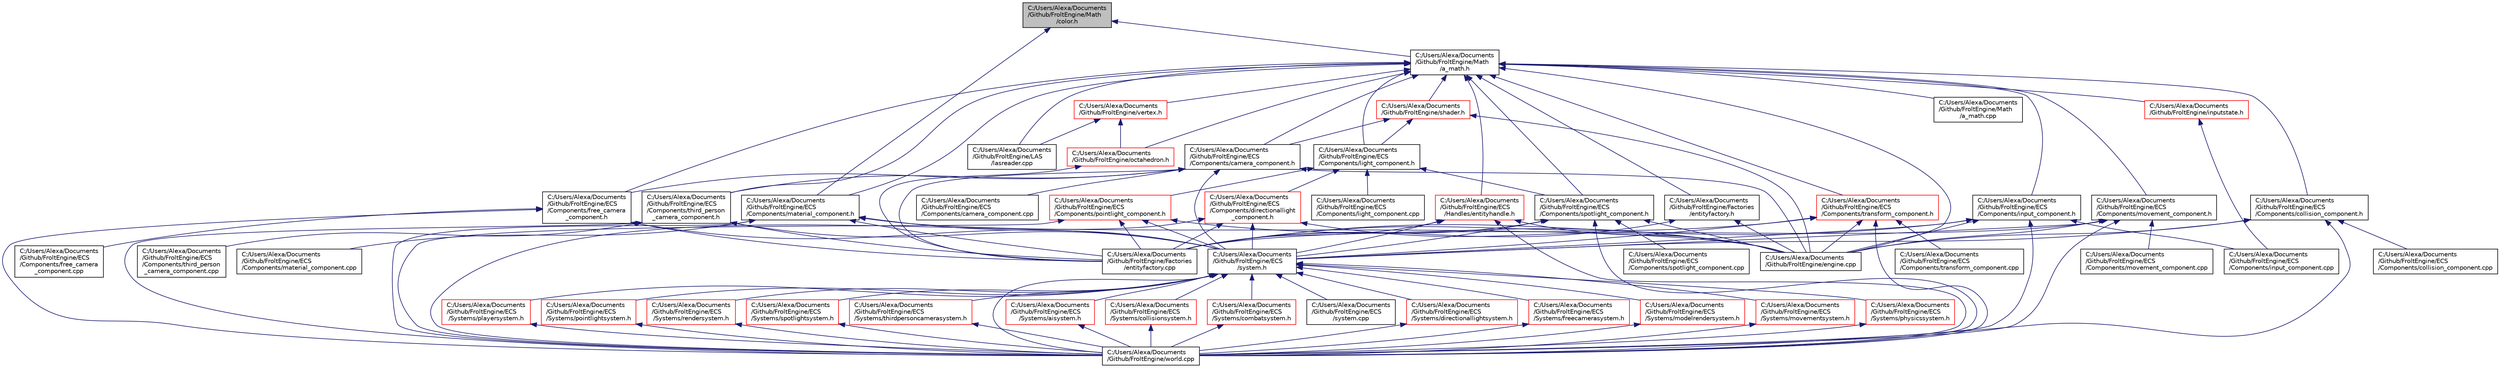 digraph "C:/Users/Alexa/Documents/Github/FroltEngine/Math/color.h"
{
  edge [fontname="Helvetica",fontsize="10",labelfontname="Helvetica",labelfontsize="10"];
  node [fontname="Helvetica",fontsize="10",shape=record];
  Node6 [label="C:/Users/Alexa/Documents\l/Github/FroltEngine/Math\l/color.h",height=0.2,width=0.4,color="black", fillcolor="grey75", style="filled", fontcolor="black"];
  Node6 -> Node7 [dir="back",color="midnightblue",fontsize="10",style="solid",fontname="Helvetica"];
  Node7 [label="C:/Users/Alexa/Documents\l/Github/FroltEngine/ECS\l/Components/material_component.h",height=0.2,width=0.4,color="black", fillcolor="white", style="filled",URL="$material__component_8h.html"];
  Node7 -> Node8 [dir="back",color="midnightblue",fontsize="10",style="solid",fontname="Helvetica"];
  Node8 [label="C:/Users/Alexa/Documents\l/Github/FroltEngine/ECS\l/Components/material_component.cpp",height=0.2,width=0.4,color="black", fillcolor="white", style="filled",URL="$material__component_8cpp.html"];
  Node7 -> Node9 [dir="back",color="midnightblue",fontsize="10",style="solid",fontname="Helvetica"];
  Node9 [label="C:/Users/Alexa/Documents\l/Github/FroltEngine/ECS\l/system.h",height=0.2,width=0.4,color="black", fillcolor="white", style="filled",URL="$system_8h.html"];
  Node9 -> Node10 [dir="back",color="midnightblue",fontsize="10",style="solid",fontname="Helvetica"];
  Node10 [label="C:/Users/Alexa/Documents\l/Github/FroltEngine/ECS\l/system.cpp",height=0.2,width=0.4,color="black", fillcolor="white", style="filled",URL="$system_8cpp.html"];
  Node9 -> Node11 [dir="back",color="midnightblue",fontsize="10",style="solid",fontname="Helvetica"];
  Node11 [label="C:/Users/Alexa/Documents\l/Github/FroltEngine/ECS\l/Systems/aisystem.h",height=0.2,width=0.4,color="red", fillcolor="white", style="filled",URL="$aisystem_8h.html"];
  Node11 -> Node13 [dir="back",color="midnightblue",fontsize="10",style="solid",fontname="Helvetica"];
  Node13 [label="C:/Users/Alexa/Documents\l/Github/FroltEngine/world.cpp",height=0.2,width=0.4,color="black", fillcolor="white", style="filled",URL="$world_8cpp.html"];
  Node9 -> Node14 [dir="back",color="midnightblue",fontsize="10",style="solid",fontname="Helvetica"];
  Node14 [label="C:/Users/Alexa/Documents\l/Github/FroltEngine/ECS\l/Systems/collisionsystem.h",height=0.2,width=0.4,color="red", fillcolor="white", style="filled",URL="$collisionsystem_8h.html"];
  Node14 -> Node13 [dir="back",color="midnightblue",fontsize="10",style="solid",fontname="Helvetica"];
  Node9 -> Node16 [dir="back",color="midnightblue",fontsize="10",style="solid",fontname="Helvetica"];
  Node16 [label="C:/Users/Alexa/Documents\l/Github/FroltEngine/ECS\l/Systems/combatsystem.h",height=0.2,width=0.4,color="red", fillcolor="white", style="filled",URL="$combatsystem_8h.html"];
  Node16 -> Node13 [dir="back",color="midnightblue",fontsize="10",style="solid",fontname="Helvetica"];
  Node9 -> Node18 [dir="back",color="midnightblue",fontsize="10",style="solid",fontname="Helvetica"];
  Node18 [label="C:/Users/Alexa/Documents\l/Github/FroltEngine/ECS\l/Systems/directionallightsystem.h",height=0.2,width=0.4,color="red", fillcolor="white", style="filled",URL="$directionallightsystem_8h.html"];
  Node18 -> Node13 [dir="back",color="midnightblue",fontsize="10",style="solid",fontname="Helvetica"];
  Node9 -> Node20 [dir="back",color="midnightblue",fontsize="10",style="solid",fontname="Helvetica"];
  Node20 [label="C:/Users/Alexa/Documents\l/Github/FroltEngine/ECS\l/Systems/freecamerasystem.h",height=0.2,width=0.4,color="red", fillcolor="white", style="filled",URL="$freecamerasystem_8h.html"];
  Node20 -> Node13 [dir="back",color="midnightblue",fontsize="10",style="solid",fontname="Helvetica"];
  Node9 -> Node22 [dir="back",color="midnightblue",fontsize="10",style="solid",fontname="Helvetica"];
  Node22 [label="C:/Users/Alexa/Documents\l/Github/FroltEngine/ECS\l/Systems/modelrendersystem.h",height=0.2,width=0.4,color="red", fillcolor="white", style="filled",URL="$modelrendersystem_8h.html"];
  Node22 -> Node13 [dir="back",color="midnightblue",fontsize="10",style="solid",fontname="Helvetica"];
  Node9 -> Node24 [dir="back",color="midnightblue",fontsize="10",style="solid",fontname="Helvetica"];
  Node24 [label="C:/Users/Alexa/Documents\l/Github/FroltEngine/ECS\l/Systems/movementsystem.h",height=0.2,width=0.4,color="red", fillcolor="white", style="filled",URL="$movementsystem_8h.html"];
  Node24 -> Node13 [dir="back",color="midnightblue",fontsize="10",style="solid",fontname="Helvetica"];
  Node9 -> Node26 [dir="back",color="midnightblue",fontsize="10",style="solid",fontname="Helvetica"];
  Node26 [label="C:/Users/Alexa/Documents\l/Github/FroltEngine/ECS\l/Systems/physicssystem.h",height=0.2,width=0.4,color="red", fillcolor="white", style="filled",URL="$physicssystem_8h.html"];
  Node26 -> Node13 [dir="back",color="midnightblue",fontsize="10",style="solid",fontname="Helvetica"];
  Node9 -> Node28 [dir="back",color="midnightblue",fontsize="10",style="solid",fontname="Helvetica"];
  Node28 [label="C:/Users/Alexa/Documents\l/Github/FroltEngine/ECS\l/Systems/playersystem.h",height=0.2,width=0.4,color="red", fillcolor="white", style="filled",URL="$playersystem_8h.html"];
  Node28 -> Node13 [dir="back",color="midnightblue",fontsize="10",style="solid",fontname="Helvetica"];
  Node9 -> Node30 [dir="back",color="midnightblue",fontsize="10",style="solid",fontname="Helvetica"];
  Node30 [label="C:/Users/Alexa/Documents\l/Github/FroltEngine/ECS\l/Systems/pointlightsystem.h",height=0.2,width=0.4,color="red", fillcolor="white", style="filled",URL="$pointlightsystem_8h.html"];
  Node30 -> Node13 [dir="back",color="midnightblue",fontsize="10",style="solid",fontname="Helvetica"];
  Node9 -> Node32 [dir="back",color="midnightblue",fontsize="10",style="solid",fontname="Helvetica"];
  Node32 [label="C:/Users/Alexa/Documents\l/Github/FroltEngine/ECS\l/Systems/rendersystem.h",height=0.2,width=0.4,color="red", fillcolor="white", style="filled",URL="$rendersystem_8h.html"];
  Node32 -> Node13 [dir="back",color="midnightblue",fontsize="10",style="solid",fontname="Helvetica"];
  Node9 -> Node34 [dir="back",color="midnightblue",fontsize="10",style="solid",fontname="Helvetica"];
  Node34 [label="C:/Users/Alexa/Documents\l/Github/FroltEngine/ECS\l/Systems/spotlightsystem.h",height=0.2,width=0.4,color="red", fillcolor="white", style="filled",URL="$spotlightsystem_8h.html"];
  Node34 -> Node13 [dir="back",color="midnightblue",fontsize="10",style="solid",fontname="Helvetica"];
  Node9 -> Node36 [dir="back",color="midnightblue",fontsize="10",style="solid",fontname="Helvetica"];
  Node36 [label="C:/Users/Alexa/Documents\l/Github/FroltEngine/ECS\l/Systems/thirdpersoncamerasystem.h",height=0.2,width=0.4,color="red", fillcolor="white", style="filled",URL="$thirdpersoncamerasystem_8h.html"];
  Node36 -> Node13 [dir="back",color="midnightblue",fontsize="10",style="solid",fontname="Helvetica"];
  Node9 -> Node13 [dir="back",color="midnightblue",fontsize="10",style="solid",fontname="Helvetica"];
  Node7 -> Node38 [dir="back",color="midnightblue",fontsize="10",style="solid",fontname="Helvetica"];
  Node38 [label="C:/Users/Alexa/Documents\l/Github/FroltEngine/engine.cpp",height=0.2,width=0.4,color="black", fillcolor="white", style="filled",URL="$engine_8cpp.html"];
  Node7 -> Node39 [dir="back",color="midnightblue",fontsize="10",style="solid",fontname="Helvetica"];
  Node39 [label="C:/Users/Alexa/Documents\l/Github/FroltEngine/Factories\l/entityfactory.cpp",height=0.2,width=0.4,color="black", fillcolor="white", style="filled",URL="$entityfactory_8cpp.html"];
  Node7 -> Node13 [dir="back",color="midnightblue",fontsize="10",style="solid",fontname="Helvetica"];
  Node6 -> Node40 [dir="back",color="midnightblue",fontsize="10",style="solid",fontname="Helvetica"];
  Node40 [label="C:/Users/Alexa/Documents\l/Github/FroltEngine/Math\l/a_math.h",height=0.2,width=0.4,color="black", fillcolor="white", style="filled",URL="$a__math_8h.html"];
  Node40 -> Node41 [dir="back",color="midnightblue",fontsize="10",style="solid",fontname="Helvetica"];
  Node41 [label="C:/Users/Alexa/Documents\l/Github/FroltEngine/ECS\l/Components/camera_component.h",height=0.2,width=0.4,color="black", fillcolor="white", style="filled",URL="$camera__component_8h.html"];
  Node41 -> Node42 [dir="back",color="midnightblue",fontsize="10",style="solid",fontname="Helvetica"];
  Node42 [label="C:/Users/Alexa/Documents\l/Github/FroltEngine/ECS\l/Components/camera_component.cpp",height=0.2,width=0.4,color="black", fillcolor="white", style="filled",URL="$camera__component_8cpp.html"];
  Node41 -> Node43 [dir="back",color="midnightblue",fontsize="10",style="solid",fontname="Helvetica"];
  Node43 [label="C:/Users/Alexa/Documents\l/Github/FroltEngine/ECS\l/Components/free_camera\l_component.h",height=0.2,width=0.4,color="black", fillcolor="white", style="filled",URL="$free__camera__component_8h.html"];
  Node43 -> Node44 [dir="back",color="midnightblue",fontsize="10",style="solid",fontname="Helvetica"];
  Node44 [label="C:/Users/Alexa/Documents\l/Github/FroltEngine/ECS\l/Components/free_camera\l_component.cpp",height=0.2,width=0.4,color="black", fillcolor="white", style="filled",URL="$free__camera__component_8cpp.html"];
  Node43 -> Node9 [dir="back",color="midnightblue",fontsize="10",style="solid",fontname="Helvetica"];
  Node43 -> Node39 [dir="back",color="midnightblue",fontsize="10",style="solid",fontname="Helvetica"];
  Node43 -> Node13 [dir="back",color="midnightblue",fontsize="10",style="solid",fontname="Helvetica"];
  Node41 -> Node45 [dir="back",color="midnightblue",fontsize="10",style="solid",fontname="Helvetica"];
  Node45 [label="C:/Users/Alexa/Documents\l/Github/FroltEngine/ECS\l/Components/third_person\l_camera_component.h",height=0.2,width=0.4,color="black", fillcolor="white", style="filled",URL="$third__person__camera__component_8h.html"];
  Node45 -> Node46 [dir="back",color="midnightblue",fontsize="10",style="solid",fontname="Helvetica"];
  Node46 [label="C:/Users/Alexa/Documents\l/Github/FroltEngine/ECS\l/Components/third_person\l_camera_component.cpp",height=0.2,width=0.4,color="black", fillcolor="white", style="filled",URL="$third__person__camera__component_8cpp.html"];
  Node45 -> Node9 [dir="back",color="midnightblue",fontsize="10",style="solid",fontname="Helvetica"];
  Node45 -> Node39 [dir="back",color="midnightblue",fontsize="10",style="solid",fontname="Helvetica"];
  Node45 -> Node13 [dir="back",color="midnightblue",fontsize="10",style="solid",fontname="Helvetica"];
  Node41 -> Node9 [dir="back",color="midnightblue",fontsize="10",style="solid",fontname="Helvetica"];
  Node41 -> Node38 [dir="back",color="midnightblue",fontsize="10",style="solid",fontname="Helvetica"];
  Node41 -> Node39 [dir="back",color="midnightblue",fontsize="10",style="solid",fontname="Helvetica"];
  Node40 -> Node47 [dir="back",color="midnightblue",fontsize="10",style="solid",fontname="Helvetica"];
  Node47 [label="C:/Users/Alexa/Documents\l/Github/FroltEngine/ECS\l/Components/collision_component.h",height=0.2,width=0.4,color="black", fillcolor="white", style="filled",URL="$collision__component_8h.html"];
  Node47 -> Node48 [dir="back",color="midnightblue",fontsize="10",style="solid",fontname="Helvetica"];
  Node48 [label="C:/Users/Alexa/Documents\l/Github/FroltEngine/ECS\l/Components/collision_component.cpp",height=0.2,width=0.4,color="black", fillcolor="white", style="filled",URL="$collision__component_8cpp.html"];
  Node47 -> Node9 [dir="back",color="midnightblue",fontsize="10",style="solid",fontname="Helvetica"];
  Node47 -> Node38 [dir="back",color="midnightblue",fontsize="10",style="solid",fontname="Helvetica"];
  Node47 -> Node13 [dir="back",color="midnightblue",fontsize="10",style="solid",fontname="Helvetica"];
  Node40 -> Node43 [dir="back",color="midnightblue",fontsize="10",style="solid",fontname="Helvetica"];
  Node40 -> Node49 [dir="back",color="midnightblue",fontsize="10",style="solid",fontname="Helvetica"];
  Node49 [label="C:/Users/Alexa/Documents\l/Github/FroltEngine/ECS\l/Components/input_component.h",height=0.2,width=0.4,color="black", fillcolor="white", style="filled",URL="$input__component_8h.html"];
  Node49 -> Node50 [dir="back",color="midnightblue",fontsize="10",style="solid",fontname="Helvetica"];
  Node50 [label="C:/Users/Alexa/Documents\l/Github/FroltEngine/ECS\l/Components/input_component.cpp",height=0.2,width=0.4,color="black", fillcolor="white", style="filled",URL="$input__component_8cpp.html"];
  Node49 -> Node9 [dir="back",color="midnightblue",fontsize="10",style="solid",fontname="Helvetica"];
  Node49 -> Node38 [dir="back",color="midnightblue",fontsize="10",style="solid",fontname="Helvetica"];
  Node49 -> Node39 [dir="back",color="midnightblue",fontsize="10",style="solid",fontname="Helvetica"];
  Node49 -> Node13 [dir="back",color="midnightblue",fontsize="10",style="solid",fontname="Helvetica"];
  Node40 -> Node51 [dir="back",color="midnightblue",fontsize="10",style="solid",fontname="Helvetica"];
  Node51 [label="C:/Users/Alexa/Documents\l/Github/FroltEngine/ECS\l/Components/light_component.h",height=0.2,width=0.4,color="black", fillcolor="white", style="filled",URL="$light__component_8h.html"];
  Node51 -> Node52 [dir="back",color="midnightblue",fontsize="10",style="solid",fontname="Helvetica"];
  Node52 [label="C:/Users/Alexa/Documents\l/Github/FroltEngine/ECS\l/Components/directionallight\l_component.h",height=0.2,width=0.4,color="red", fillcolor="white", style="filled",URL="$directionallight__component_8h.html"];
  Node52 -> Node9 [dir="back",color="midnightblue",fontsize="10",style="solid",fontname="Helvetica"];
  Node52 -> Node38 [dir="back",color="midnightblue",fontsize="10",style="solid",fontname="Helvetica"];
  Node52 -> Node39 [dir="back",color="midnightblue",fontsize="10",style="solid",fontname="Helvetica"];
  Node52 -> Node13 [dir="back",color="midnightblue",fontsize="10",style="solid",fontname="Helvetica"];
  Node51 -> Node54 [dir="back",color="midnightblue",fontsize="10",style="solid",fontname="Helvetica"];
  Node54 [label="C:/Users/Alexa/Documents\l/Github/FroltEngine/ECS\l/Components/light_component.cpp",height=0.2,width=0.4,color="black", fillcolor="white", style="filled",URL="$light__component_8cpp.html"];
  Node51 -> Node55 [dir="back",color="midnightblue",fontsize="10",style="solid",fontname="Helvetica"];
  Node55 [label="C:/Users/Alexa/Documents\l/Github/FroltEngine/ECS\l/Components/pointlight_component.h",height=0.2,width=0.4,color="red", fillcolor="white", style="filled",URL="$pointlight__component_8h.html"];
  Node55 -> Node9 [dir="back",color="midnightblue",fontsize="10",style="solid",fontname="Helvetica"];
  Node55 -> Node38 [dir="back",color="midnightblue",fontsize="10",style="solid",fontname="Helvetica"];
  Node55 -> Node39 [dir="back",color="midnightblue",fontsize="10",style="solid",fontname="Helvetica"];
  Node55 -> Node13 [dir="back",color="midnightblue",fontsize="10",style="solid",fontname="Helvetica"];
  Node51 -> Node57 [dir="back",color="midnightblue",fontsize="10",style="solid",fontname="Helvetica"];
  Node57 [label="C:/Users/Alexa/Documents\l/Github/FroltEngine/ECS\l/Components/spotlight_component.h",height=0.2,width=0.4,color="black", fillcolor="white", style="filled",URL="$spotlight__component_8h.html"];
  Node57 -> Node58 [dir="back",color="midnightblue",fontsize="10",style="solid",fontname="Helvetica"];
  Node58 [label="C:/Users/Alexa/Documents\l/Github/FroltEngine/ECS\l/Components/spotlight_component.cpp",height=0.2,width=0.4,color="black", fillcolor="white", style="filled",URL="$spotlight__component_8cpp.html"];
  Node57 -> Node9 [dir="back",color="midnightblue",fontsize="10",style="solid",fontname="Helvetica"];
  Node57 -> Node38 [dir="back",color="midnightblue",fontsize="10",style="solid",fontname="Helvetica"];
  Node57 -> Node39 [dir="back",color="midnightblue",fontsize="10",style="solid",fontname="Helvetica"];
  Node57 -> Node13 [dir="back",color="midnightblue",fontsize="10",style="solid",fontname="Helvetica"];
  Node40 -> Node7 [dir="back",color="midnightblue",fontsize="10",style="solid",fontname="Helvetica"];
  Node40 -> Node59 [dir="back",color="midnightblue",fontsize="10",style="solid",fontname="Helvetica"];
  Node59 [label="C:/Users/Alexa/Documents\l/Github/FroltEngine/ECS\l/Components/movement_component.h",height=0.2,width=0.4,color="black", fillcolor="white", style="filled",URL="$movement__component_8h.html"];
  Node59 -> Node60 [dir="back",color="midnightblue",fontsize="10",style="solid",fontname="Helvetica"];
  Node60 [label="C:/Users/Alexa/Documents\l/Github/FroltEngine/ECS\l/Components/movement_component.cpp",height=0.2,width=0.4,color="black", fillcolor="white", style="filled",URL="$movement__component_8cpp.html"];
  Node59 -> Node9 [dir="back",color="midnightblue",fontsize="10",style="solid",fontname="Helvetica"];
  Node59 -> Node38 [dir="back",color="midnightblue",fontsize="10",style="solid",fontname="Helvetica"];
  Node59 -> Node39 [dir="back",color="midnightblue",fontsize="10",style="solid",fontname="Helvetica"];
  Node59 -> Node13 [dir="back",color="midnightblue",fontsize="10",style="solid",fontname="Helvetica"];
  Node40 -> Node57 [dir="back",color="midnightblue",fontsize="10",style="solid",fontname="Helvetica"];
  Node40 -> Node45 [dir="back",color="midnightblue",fontsize="10",style="solid",fontname="Helvetica"];
  Node40 -> Node61 [dir="back",color="midnightblue",fontsize="10",style="solid",fontname="Helvetica"];
  Node61 [label="C:/Users/Alexa/Documents\l/Github/FroltEngine/ECS\l/Components/transform_component.h",height=0.2,width=0.4,color="red", fillcolor="white", style="filled",URL="$transform__component_8h.html"];
  Node61 -> Node62 [dir="back",color="midnightblue",fontsize="10",style="solid",fontname="Helvetica"];
  Node62 [label="C:/Users/Alexa/Documents\l/Github/FroltEngine/ECS\l/Components/transform_component.cpp",height=0.2,width=0.4,color="black", fillcolor="white", style="filled",URL="$transform__component_8cpp.html"];
  Node61 -> Node9 [dir="back",color="midnightblue",fontsize="10",style="solid",fontname="Helvetica"];
  Node61 -> Node38 [dir="back",color="midnightblue",fontsize="10",style="solid",fontname="Helvetica"];
  Node61 -> Node39 [dir="back",color="midnightblue",fontsize="10",style="solid",fontname="Helvetica"];
  Node61 -> Node13 [dir="back",color="midnightblue",fontsize="10",style="solid",fontname="Helvetica"];
  Node40 -> Node64 [dir="back",color="midnightblue",fontsize="10",style="solid",fontname="Helvetica"];
  Node64 [label="C:/Users/Alexa/Documents\l/Github/FroltEngine/ECS\l/Handles/entityhandle.h",height=0.2,width=0.4,color="red", fillcolor="white", style="filled",URL="$entityhandle_8h.html"];
  Node64 -> Node9 [dir="back",color="midnightblue",fontsize="10",style="solid",fontname="Helvetica"];
  Node64 -> Node38 [dir="back",color="midnightblue",fontsize="10",style="solid",fontname="Helvetica"];
  Node64 -> Node39 [dir="back",color="midnightblue",fontsize="10",style="solid",fontname="Helvetica"];
  Node64 -> Node13 [dir="back",color="midnightblue",fontsize="10",style="solid",fontname="Helvetica"];
  Node40 -> Node68 [dir="back",color="midnightblue",fontsize="10",style="solid",fontname="Helvetica"];
  Node68 [label="C:/Users/Alexa/Documents\l/Github/FroltEngine/shader.h",height=0.2,width=0.4,color="red", fillcolor="white", style="filled",URL="$shader_8h.html"];
  Node68 -> Node41 [dir="back",color="midnightblue",fontsize="10",style="solid",fontname="Helvetica"];
  Node68 -> Node51 [dir="back",color="midnightblue",fontsize="10",style="solid",fontname="Helvetica"];
  Node68 -> Node38 [dir="back",color="midnightblue",fontsize="10",style="solid",fontname="Helvetica"];
  Node40 -> Node79 [dir="back",color="midnightblue",fontsize="10",style="solid",fontname="Helvetica"];
  Node79 [label="C:/Users/Alexa/Documents\l/Github/FroltEngine/inputstate.h",height=0.2,width=0.4,color="red", fillcolor="white", style="filled",URL="$inputstate_8h.html"];
  Node79 -> Node50 [dir="back",color="midnightblue",fontsize="10",style="solid",fontname="Helvetica"];
  Node40 -> Node38 [dir="back",color="midnightblue",fontsize="10",style="solid",fontname="Helvetica"];
  Node40 -> Node82 [dir="back",color="midnightblue",fontsize="10",style="solid",fontname="Helvetica"];
  Node82 [label="C:/Users/Alexa/Documents\l/Github/FroltEngine/Factories\l/entityfactory.h",height=0.2,width=0.4,color="black", fillcolor="white", style="filled",URL="$entityfactory_8h.html"];
  Node82 -> Node38 [dir="back",color="midnightblue",fontsize="10",style="solid",fontname="Helvetica"];
  Node82 -> Node39 [dir="back",color="midnightblue",fontsize="10",style="solid",fontname="Helvetica"];
  Node40 -> Node83 [dir="back",color="midnightblue",fontsize="10",style="solid",fontname="Helvetica"];
  Node83 [label="C:/Users/Alexa/Documents\l/Github/FroltEngine/LAS\l/lasreader.cpp",height=0.2,width=0.4,color="black", fillcolor="white", style="filled",URL="$lasreader_8cpp.html"];
  Node40 -> Node84 [dir="back",color="midnightblue",fontsize="10",style="solid",fontname="Helvetica"];
  Node84 [label="C:/Users/Alexa/Documents\l/Github/FroltEngine/vertex.h",height=0.2,width=0.4,color="red", fillcolor="white", style="filled",URL="$vertex_8h.html"];
  Node84 -> Node83 [dir="back",color="midnightblue",fontsize="10",style="solid",fontname="Helvetica"];
  Node84 -> Node93 [dir="back",color="midnightblue",fontsize="10",style="solid",fontname="Helvetica"];
  Node93 [label="C:/Users/Alexa/Documents\l/Github/FroltEngine/octahedron.h",height=0.2,width=0.4,color="red", fillcolor="white", style="filled",URL="$octahedron_8h.html"];
  Node93 -> Node39 [dir="back",color="midnightblue",fontsize="10",style="solid",fontname="Helvetica"];
  Node40 -> Node96 [dir="back",color="midnightblue",fontsize="10",style="solid",fontname="Helvetica"];
  Node96 [label="C:/Users/Alexa/Documents\l/Github/FroltEngine/Math\l/a_math.cpp",height=0.2,width=0.4,color="black", fillcolor="white", style="filled",URL="$a__math_8cpp.html"];
  Node40 -> Node93 [dir="back",color="midnightblue",fontsize="10",style="solid",fontname="Helvetica"];
}
